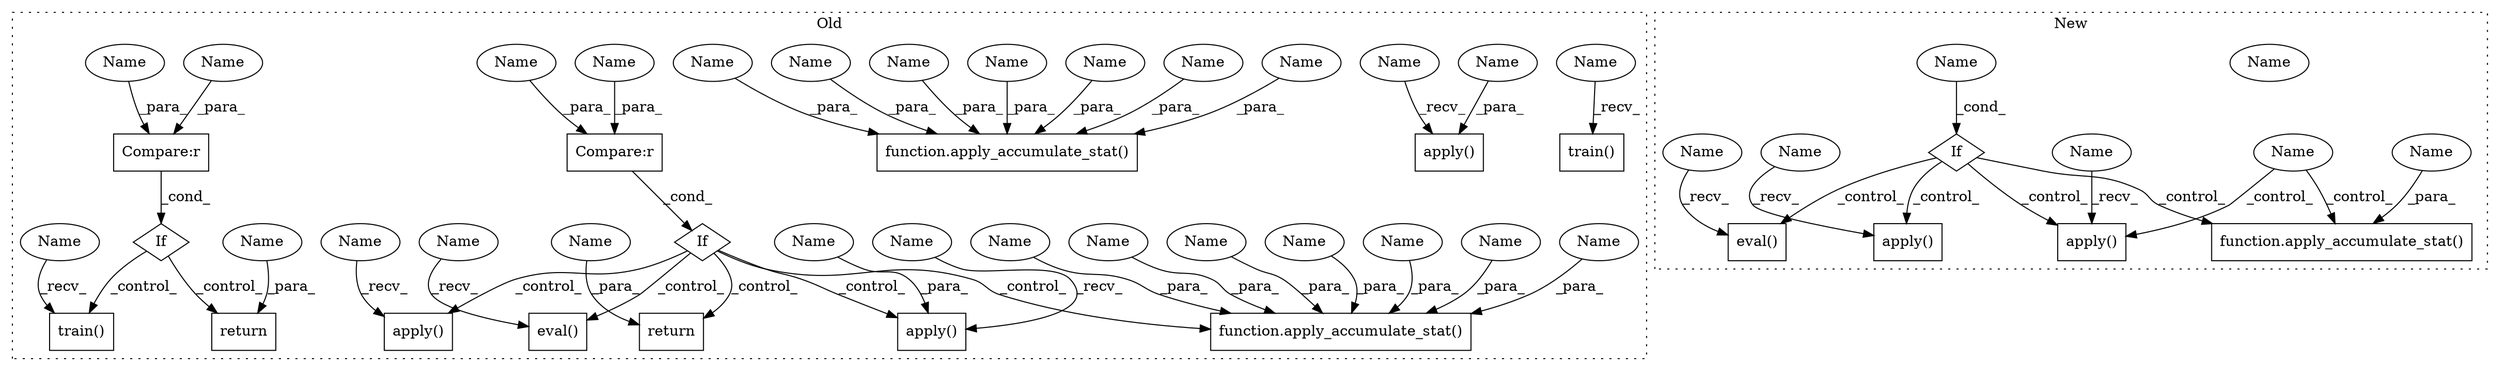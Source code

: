 digraph G {
subgraph cluster0 {
1 [label="function.apply_accumulate_stat()" a="75" s="8839,8931" l="22,1" shape="box"];
3 [label="If" a="96" s="8762" l="3" shape="diamond"];
5 [label="train()" a="75" s="8464" l="16" shape="box"];
7 [label="apply()" a="75" s="9040,9081" l="15,1" shape="box"];
8 [label="apply()" a="75" s="8716,8752" l="10,1" shape="box"];
9 [label="return" a="93" s="9137" l="7" shape="box"];
11 [label="apply()" a="75" s="8999,9026" l="15,1" shape="box"];
12 [label="eval()" a="75" s="8967" l="15" shape="box"];
13 [label="Compare:r" a="40" s="8765" l="20" shape="box"];
14 [label="train()" a="75" s="8407" l="11" shape="box"];
15 [label="If" a="96" s="8427" l="3" shape="diamond"];
16 [label="function.apply_accumulate_stat()" a="75" s="8582,8669" l="22,1" shape="box"];
17 [label="Compare:r" a="40" s="8430" l="20" shape="box"];
21 [label="return" a="93" s="8493" l="7" shape="box"];
22 [label="Name" a="87" s="8716" l="3" shape="ellipse"];
23 [label="Name" a="87" s="8407" l="3" shape="ellipse"];
24 [label="Name" a="87" s="8604" l="3" shape="ellipse"];
25 [label="Name" a="87" s="9144" l="3" shape="ellipse"];
26 [label="Name" a="87" s="8643" l="5" shape="ellipse"];
27 [label="Name" a="87" s="8905" l="5" shape="ellipse"];
32 [label="Name" a="87" s="8912" l="11" shape="ellipse"];
33 [label="Name" a="87" s="8650" l="11" shape="ellipse"];
34 [label="Name" a="87" s="8726" l="26" shape="ellipse"];
35 [label="Name" a="87" s="9055" l="26" shape="ellipse"];
36 [label="Name" a="87" s="8631" l="10" shape="ellipse"];
37 [label="Name" a="87" s="8893" l="10" shape="ellipse"];
38 [label="Name" a="87" s="8886" l="5" shape="ellipse"];
39 [label="Name" a="87" s="8624" l="5" shape="ellipse"];
40 [label="Name" a="87" s="8925" l="6" shape="ellipse"];
41 [label="Name" a="87" s="8663" l="6" shape="ellipse"];
43 [label="Name" a="87" s="8430" l="8" shape="ellipse"];
44 [label="Name" a="87" s="8500" l="8" shape="ellipse"];
45 [label="Name" a="87" s="9040" l="8" shape="ellipse"];
46 [label="Name" a="87" s="8861" l="8" shape="ellipse"];
47 [label="Name" a="87" s="8999" l="8" shape="ellipse"];
48 [label="Name" a="87" s="8464" l="8" shape="ellipse"];
49 [label="Name" a="87" s="8765" l="8" shape="ellipse"];
50 [label="Name" a="87" s="8967" l="8" shape="ellipse"];
51 [label="Name" a="87" s="8871" l="13" shape="ellipse"];
52 [label="Name" a="87" s="8609" l="13" shape="ellipse"];
53 [label="Name" a="87" s="8446" l="4" shape="ellipse"];
54 [label="Name" a="87" s="8781" l="4" shape="ellipse"];
label = "Old";
style="dotted";
}
subgraph cluster1 {
2 [label="eval()" a="75" s="8461" l="14" shape="box"];
4 [label="If" a="96" s="8396" l="3" shape="diamond"];
6 [label="function.apply_accumulate_stat()" a="75" s="8559,8650" l="22,1" shape="box"];
10 [label="apply()" a="75" s="8670,8696" l="14,1" shape="box"];
18 [label="Name" a="87" s="8399" l="8" shape="ellipse"];
19 [label="Name" a="87" s="8530" l="19" shape="ellipse"];
20 [label="apply()" a="75" s="8480,8520" l="14,1" shape="box"];
28 [label="Name" a="87" s="8581" l="7" shape="ellipse"];
29 [label="Name" a="87" s="8480" l="7" shape="ellipse"];
30 [label="Name" a="87" s="8461" l="7" shape="ellipse"];
31 [label="Name" a="87" s="8670" l="7" shape="ellipse"];
42 [label="Name" a="87" s="8399" l="8" shape="ellipse"];
label = "New";
style="dotted";
}
3 -> 1 [label="_control_"];
3 -> 7 [label="_control_"];
3 -> 11 [label="_control_"];
3 -> 9 [label="_control_"];
3 -> 12 [label="_control_"];
4 -> 10 [label="_control_"];
4 -> 20 [label="_control_"];
4 -> 6 [label="_control_"];
4 -> 2 [label="_control_"];
13 -> 3 [label="_cond_"];
15 -> 5 [label="_control_"];
15 -> 21 [label="_control_"];
17 -> 15 [label="_cond_"];
19 -> 10 [label="_control_"];
19 -> 6 [label="_control_"];
22 -> 8 [label="_recv_"];
23 -> 14 [label="_recv_"];
24 -> 16 [label="_para_"];
25 -> 9 [label="_para_"];
26 -> 16 [label="_para_"];
27 -> 1 [label="_para_"];
28 -> 6 [label="_para_"];
29 -> 20 [label="_recv_"];
30 -> 2 [label="_recv_"];
31 -> 10 [label="_recv_"];
32 -> 1 [label="_para_"];
33 -> 16 [label="_para_"];
34 -> 8 [label="_para_"];
35 -> 7 [label="_para_"];
36 -> 16 [label="_para_"];
37 -> 1 [label="_para_"];
38 -> 1 [label="_para_"];
39 -> 16 [label="_para_"];
40 -> 1 [label="_para_"];
41 -> 16 [label="_para_"];
42 -> 4 [label="_cond_"];
43 -> 17 [label="_para_"];
44 -> 21 [label="_para_"];
45 -> 7 [label="_recv_"];
46 -> 1 [label="_para_"];
47 -> 11 [label="_recv_"];
48 -> 5 [label="_recv_"];
49 -> 13 [label="_para_"];
50 -> 12 [label="_recv_"];
51 -> 1 [label="_para_"];
52 -> 16 [label="_para_"];
53 -> 17 [label="_para_"];
54 -> 13 [label="_para_"];
}